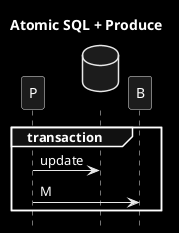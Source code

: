 @startuml
title Atomic SQL + Produce
hide footbox
skinparam monochrome reverse
database " " as DB order 9
participant B order 10

group transaction
    P->DB: update
    P->B: M
'    P->DB: insert M into OUTBOX
end

'Poller->DB: M = select from OUTBOX
'Poller->B: M
'Poller->DB: delete M from OUTBOX

'group CDC
'    DB->B: M
'end
@enduml

